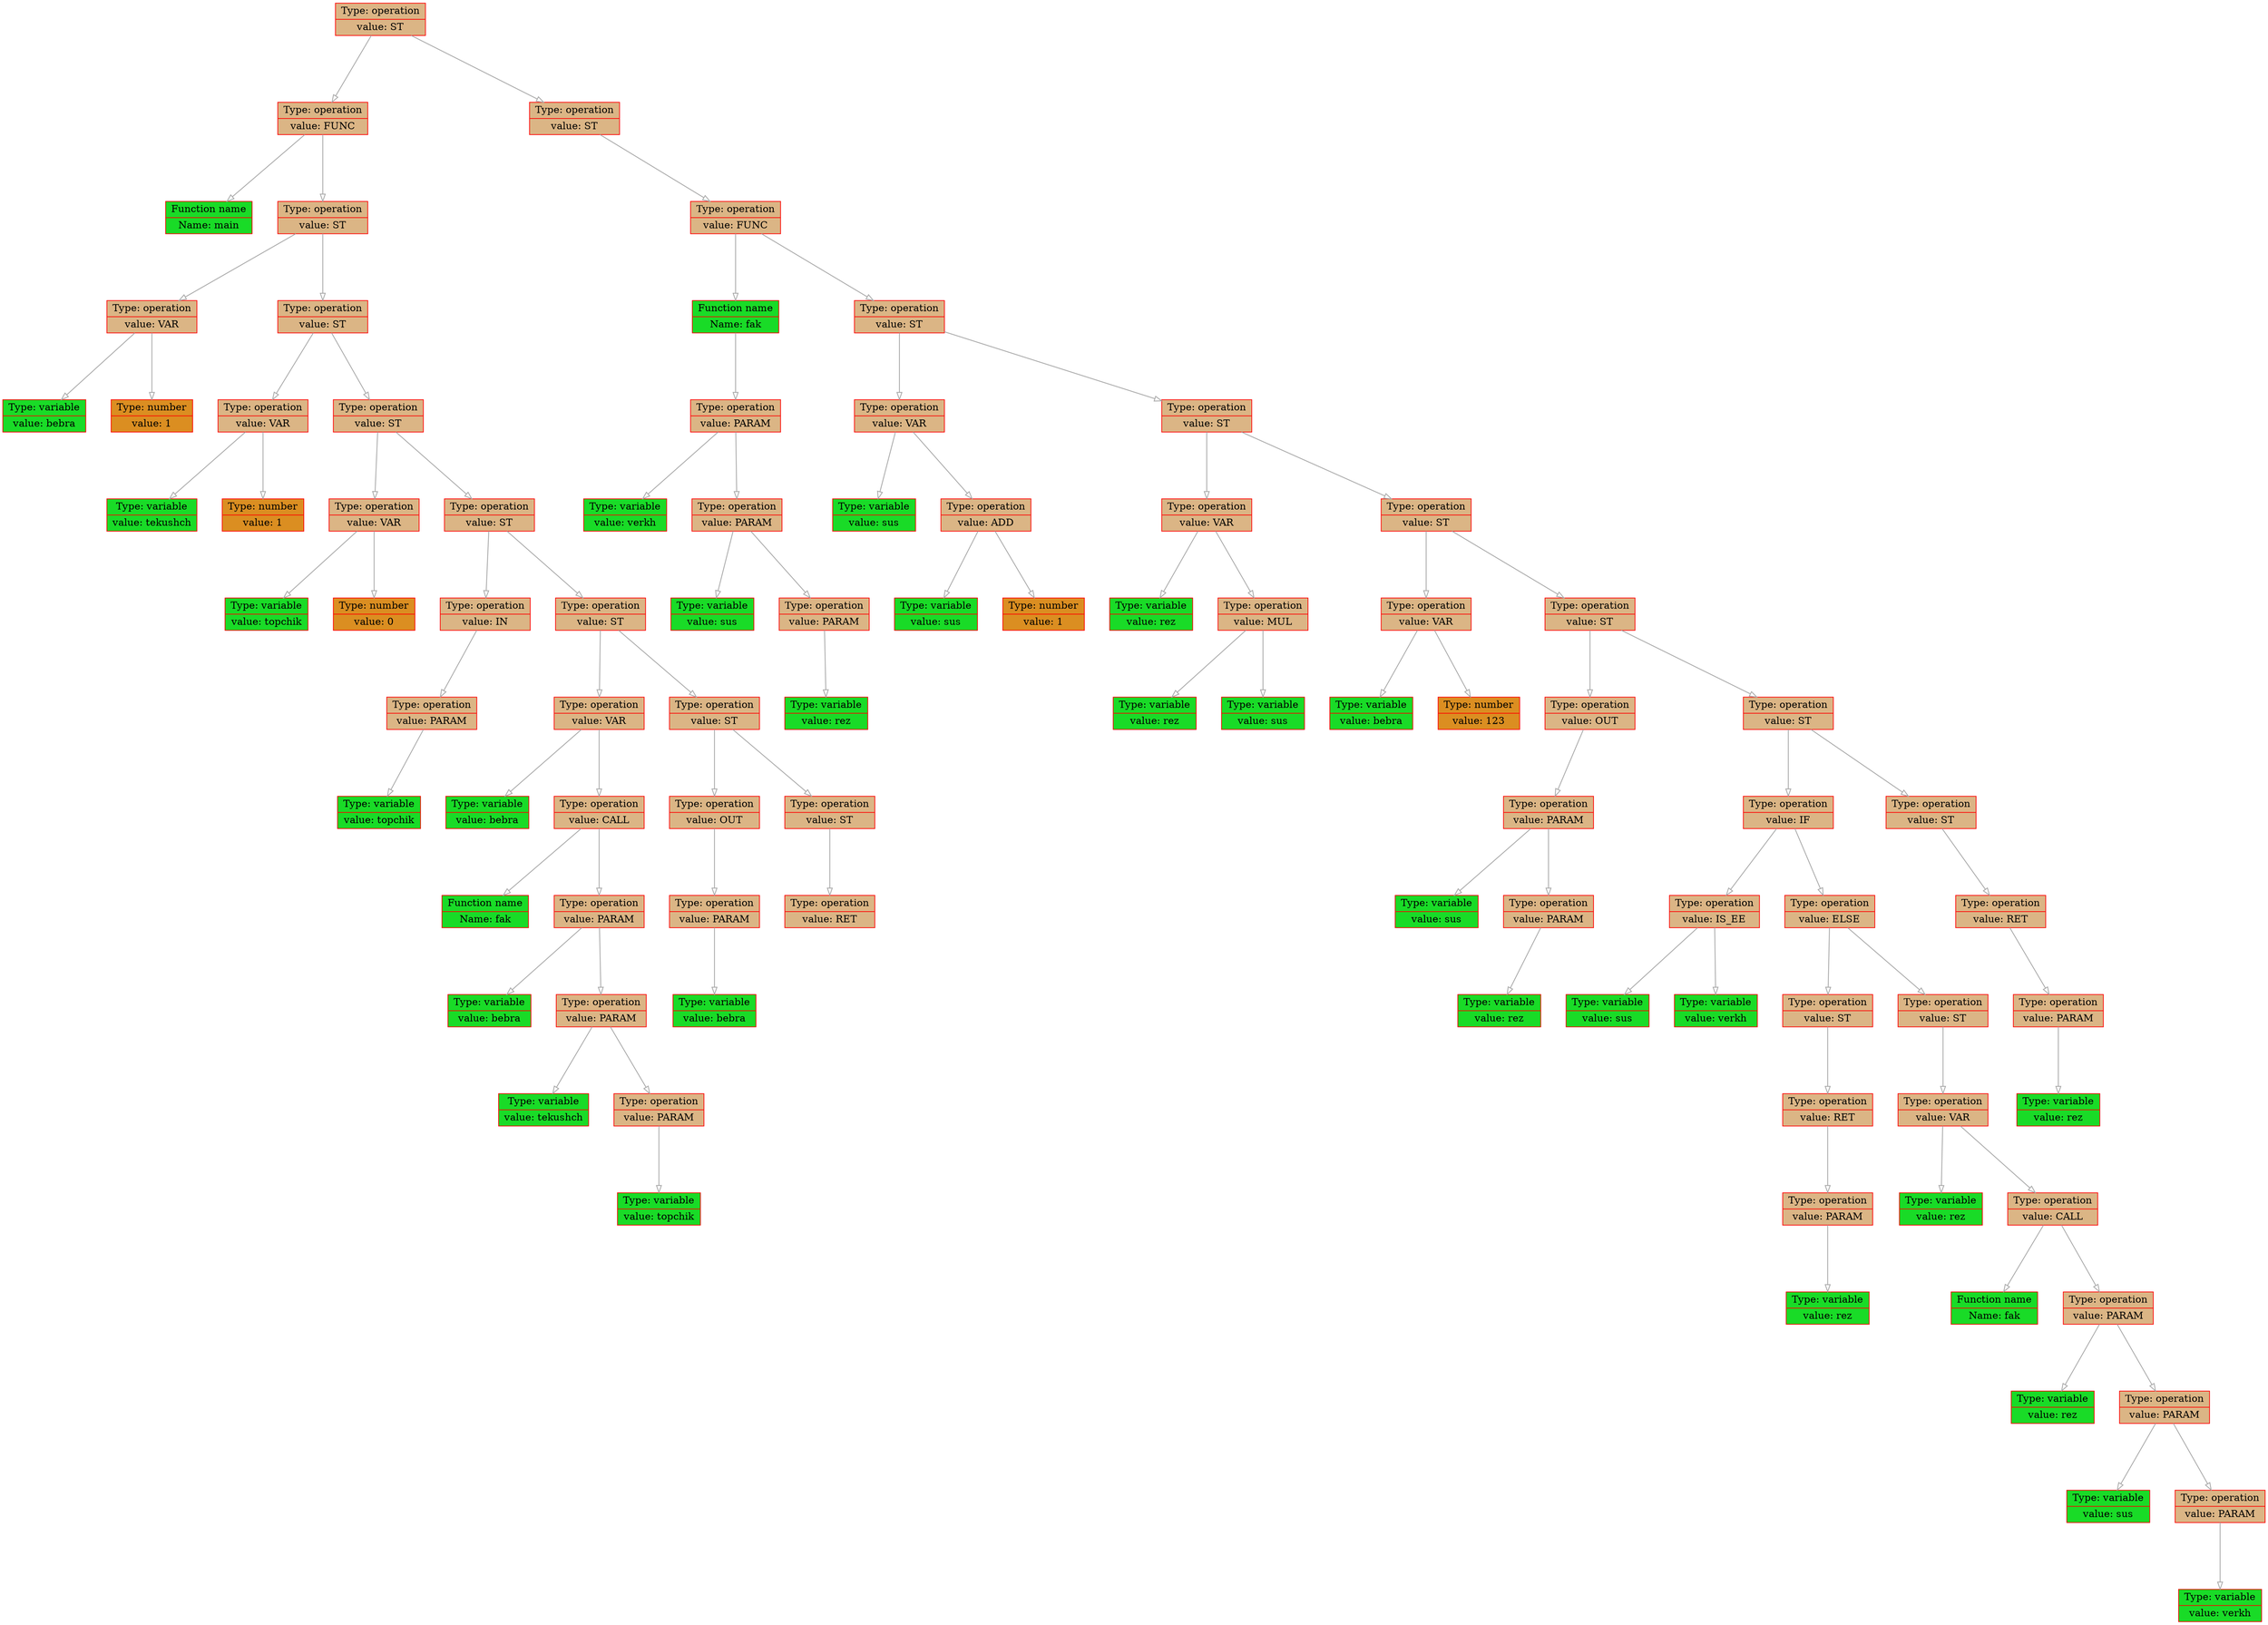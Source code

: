 
    digraph g {
        dpi      = 200;
        fontname = "Comic Sans MS";
        fontsize = 20;
        rankdir   =  TB;
        edge [color = darkgrey, arrowhead = onormal, arrowsize = 1, penwidth = 1.2]
        graph[fillcolor = lightgreen, ranksep = 1.3, nodesep = 0.5,
        style = "rounded, filled",color = green, penwidth = 2]

    Node000002ba6ca058a0[shape=record, width=0.2, style="filled", color="red", fillcolor="#DBB585",label=" {Type: operation | value: ST}"] 
 
Node000002ba6ca04be0[shape=record, width=0.2, style="filled", color="red", fillcolor="#DBB585",label=" {Type: operation | value: FUNC}"] 
 
Node000002ba6cbc1cc0[shape=record, width=0.2, style="filled", color="red", fillcolor="#19DB27",label=" {Function name | Name: main}"] 
 
Node000002ba6ca04d90[shape=record, width=0.2, style="filled", color="red", fillcolor="#DBB585",label=" {Type: operation | value: ST}"] 
 
Node000002ba6cbc1d50[shape=record, width=0.2, style="filled", color="red", fillcolor="#DBB585",label=" {Type: operation | value: VAR}"] 
 
Node000002ba6cbc1cf0[shape=record, width=0.2, style="filled", color="red", fillcolor="#19DB27",label=" {Type: variable | value: bebra}"] 
 
Node000002ba6cbc1d20[shape=record, width=0.2, style="filled", color="red", fillcolor="#DB8E21",label=" {Type: number | value: 1}"] 
 
Node000002ba6ca04710[shape=record, width=0.2, style="filled", color="red", fillcolor="#DBB585",label=" {Type: operation | value: ST}"] 
 
Node000002ba6cbcebe0[shape=record, width=0.2, style="filled", color="red", fillcolor="#DBB585",label=" {Type: operation | value: VAR}"] 
 
Node000002ba6cbc1d80[shape=record, width=0.2, style="filled", color="red", fillcolor="#19DB27",label=" {Type: variable | value: tekushch}"] 
 
Node000002ba6cbc1db0[shape=record, width=0.2, style="filled", color="red", fillcolor="#DB8E21",label=" {Type: number | value: 1}"] 
 
Node000002ba6ca046e0[shape=record, width=0.2, style="filled", color="red", fillcolor="#DBB585",label=" {Type: operation | value: ST}"] 
 
Node000002ba6cbcec70[shape=record, width=0.2, style="filled", color="red", fillcolor="#DBB585",label=" {Type: operation | value: VAR}"] 
 
Node000002ba6cbcec10[shape=record, width=0.2, style="filled", color="red", fillcolor="#19DB27",label=" {Type: variable | value: topchik}"] 
 
Node000002ba6cbcec40[shape=record, width=0.2, style="filled", color="red", fillcolor="#DB8E21",label=" {Type: number | value: 0}"] 
 
Node000002ba6ca04a40[shape=record, width=0.2, style="filled", color="red", fillcolor="#DBB585",label=" {Type: operation | value: ST}"] 
 
Node000002ba6cbced00[shape=record, width=0.2, style="filled", color="red", fillcolor="#DBB585",label=" {Type: operation | value: IN}"] 
 
Node000002ba6cbcecd0[shape=record, width=0.2, style="filled", color="red", fillcolor="#DBB585",label=" {Type: operation | value: PARAM}"] 
 
Node000002ba6cbceca0[shape=record, width=0.2, style="filled", color="red", fillcolor="#19DB27",label=" {Type: variable | value: topchik}"] 
 
Node000002ba6ca04a10[shape=record, width=0.2, style="filled", color="red", fillcolor="#DBB585",label=" {Type: operation | value: ST}"] 
 
Node000002ba6ca04830[shape=record, width=0.2, style="filled", color="red", fillcolor="#DBB585",label=" {Type: operation | value: VAR}"] 
 
Node000002ba6cbced30[shape=record, width=0.2, style="filled", color="red", fillcolor="#19DB27",label=" {Type: variable | value: bebra}"] 
 
Node000002ba6ca048f0[shape=record, width=0.2, style="filled", color="red", fillcolor="#DBB585",label=" {Type: operation | value: CALL}"] 
 
Node000002ba6ca04770[shape=record, width=0.2, style="filled", color="red", fillcolor="#19DB27",label=" {Function name | Name: fak}"] 
 
Node000002ba6ca048c0[shape=record, width=0.2, style="filled", color="red", fillcolor="#DBB585",label=" {Type: operation | value: PARAM}"] 
 
Node000002ba6ca047a0[shape=record, width=0.2, style="filled", color="red", fillcolor="#19DB27",label=" {Type: variable | value: bebra}"] 
 
Node000002ba6ca04740[shape=record, width=0.2, style="filled", color="red", fillcolor="#DBB585",label=" {Type: operation | value: PARAM}"] 
 
Node000002ba6ca047d0[shape=record, width=0.2, style="filled", color="red", fillcolor="#19DB27",label=" {Type: variable | value: tekushch}"] 
 
Node000002ba6ca04800[shape=record, width=0.2, style="filled", color="red", fillcolor="#DBB585",label=" {Type: operation | value: PARAM}"] 
 
Node000002ba6ca049b0[shape=record, width=0.2, style="filled", color="red", fillcolor="#19DB27",label=" {Type: variable | value: topchik}"] 
 
Node000002ba6ca049e0[shape=record, width=0.2, style="filled", color="red", fillcolor="#DBB585",label=" {Type: operation | value: ST}"] 
 
Node000002ba6ca04950[shape=record, width=0.2, style="filled", color="red", fillcolor="#DBB585",label=" {Type: operation | value: OUT}"] 
 
Node000002ba6ca04860[shape=record, width=0.2, style="filled", color="red", fillcolor="#DBB585",label=" {Type: operation | value: PARAM}"] 
 
Node000002ba6ca04920[shape=record, width=0.2, style="filled", color="red", fillcolor="#19DB27",label=" {Type: variable | value: bebra}"] 
 
Node000002ba6ca04980[shape=record, width=0.2, style="filled", color="red", fillcolor="#DBB585",label=" {Type: operation | value: ST}"] 
 
Node000002ba6ca04890[shape=record, width=0.2, style="filled", color="red", fillcolor="#DBB585",label=" {Type: operation | value: RET}"] 
 
Node000002ba6ca05510[shape=record, width=0.2, style="filled", color="red", fillcolor="#DBB585",label=" {Type: operation | value: ST}"] 
 
Node000002ba6ca05540[shape=record, width=0.2, style="filled", color="red", fillcolor="#DBB585",label=" {Type: operation | value: FUNC}"] 
 
Node000002ba6ca04ee0[shape=record, width=0.2, style="filled", color="red", fillcolor="#19DB27",label=" {Function name | Name: fak}"] 
 
Node000002ba6ca04c70[shape=record, width=0.2, style="filled", color="red", fillcolor="#DBB585",label=" {Type: operation | value: PARAM}"] 
 
Node000002ba6ca04e20[shape=record, width=0.2, style="filled", color="red", fillcolor="#19DB27",label=" {Type: variable | value: verkh}"] 
 
Node000002ba6ca05240[shape=record, width=0.2, style="filled", color="red", fillcolor="#DBB585",label=" {Type: operation | value: PARAM}"] 
 
Node000002ba6ca04eb0[shape=record, width=0.2, style="filled", color="red", fillcolor="#19DB27",label=" {Type: variable | value: sus}"] 
 
Node000002ba6ca04e50[shape=record, width=0.2, style="filled", color="red", fillcolor="#DBB585",label=" {Type: operation | value: PARAM}"] 
 
Node000002ba6ca04dc0[shape=record, width=0.2, style="filled", color="red", fillcolor="#19DB27",label=" {Type: variable | value: rez}"] 
 
Node000002ba6ca05570[shape=record, width=0.2, style="filled", color="red", fillcolor="#DBB585",label=" {Type: operation | value: ST}"] 
 
Node000002ba6ca05060[shape=record, width=0.2, style="filled", color="red", fillcolor="#DBB585",label=" {Type: operation | value: VAR}"] 
 
Node000002ba6ca05120[shape=record, width=0.2, style="filled", color="red", fillcolor="#19DB27",label=" {Type: variable | value: sus}"] 
 
Node000002ba6ca04c10[shape=record, width=0.2, style="filled", color="red", fillcolor="#DBB585",label=" {Type: operation | value: ADD}"] 
 
Node000002ba6ca05030[shape=record, width=0.2, style="filled", color="red", fillcolor="#19DB27",label=" {Type: variable | value: sus}"] 
 
Node000002ba6ca04ca0[shape=record, width=0.2, style="filled", color="red", fillcolor="#DB8E21",label=" {Type: number | value: 1}"] 
 
Node000002ba6ca057b0[shape=record, width=0.2, style="filled", color="red", fillcolor="#DBB585",label=" {Type: operation | value: ST}"] 
 
Node000002ba6ca04f70[shape=record, width=0.2, style="filled", color="red", fillcolor="#DBB585",label=" {Type: operation | value: VAR}"] 
 
Node000002ba6ca04b80[shape=record, width=0.2, style="filled", color="red", fillcolor="#19DB27",label=" {Type: variable | value: rez}"] 
 
Node000002ba6ca04b20[shape=record, width=0.2, style="filled", color="red", fillcolor="#DBB585",label=" {Type: operation | value: MUL}"] 
 
Node000002ba6ca05210[shape=record, width=0.2, style="filled", color="red", fillcolor="#19DB27",label=" {Type: variable | value: rez}"] 
 
Node000002ba6ca05150[shape=record, width=0.2, style="filled", color="red", fillcolor="#19DB27",label=" {Type: variable | value: sus}"] 
 
Node000002ba6ca05a80[shape=record, width=0.2, style="filled", color="red", fillcolor="#DBB585",label=" {Type: operation | value: ST}"] 
 
Node000002ba6ca05270[shape=record, width=0.2, style="filled", color="red", fillcolor="#DBB585",label=" {Type: operation | value: VAR}"] 
 
Node000002ba6ca04cd0[shape=record, width=0.2, style="filled", color="red", fillcolor="#19DB27",label=" {Type: variable | value: bebra}"] 
 
Node000002ba6ca04f10[shape=record, width=0.2, style="filled", color="red", fillcolor="#DB8E21",label=" {Type: number | value: 123}"] 
 
Node000002ba6ca05900[shape=record, width=0.2, style="filled", color="red", fillcolor="#DBB585",label=" {Type: operation | value: ST}"] 
 
Node000002ba6ca05180[shape=record, width=0.2, style="filled", color="red", fillcolor="#DBB585",label=" {Type: operation | value: OUT}"] 
 
Node000002ba6ca050c0[shape=record, width=0.2, style="filled", color="red", fillcolor="#DBB585",label=" {Type: operation | value: PARAM}"] 
 
Node000002ba6ca04c40[shape=record, width=0.2, style="filled", color="red", fillcolor="#19DB27",label=" {Type: variable | value: sus}"] 
 
Node000002ba6ca051b0[shape=record, width=0.2, style="filled", color="red", fillcolor="#DBB585",label=" {Type: operation | value: PARAM}"] 
 
Node000002ba6ca05090[shape=record, width=0.2, style="filled", color="red", fillcolor="#19DB27",label=" {Type: variable | value: rez}"] 
 
Node000002ba6ca05600[shape=record, width=0.2, style="filled", color="red", fillcolor="#DBB585",label=" {Type: operation | value: ST}"] 
 
Node000002ba6ca05870[shape=record, width=0.2, style="filled", color="red", fillcolor="#DBB585",label=" {Type: operation | value: IF}"] 
 
Node000002ba6ca04fa0[shape=record, width=0.2, style="filled", color="red", fillcolor="#DBB585",label=" {Type: operation | value: IS_EE}"] 
 
Node000002ba6ca04af0[shape=record, width=0.2, style="filled", color="red", fillcolor="#19DB27",label=" {Type: variable | value: sus}"] 
 
Node000002ba6ca051e0[shape=record, width=0.2, style="filled", color="red", fillcolor="#19DB27",label=" {Type: variable | value: verkh}"] 
 
Node000002ba6ca05990[shape=record, width=0.2, style="filled", color="red", fillcolor="#DBB585",label=" {Type: operation | value: ELSE}"] 
 
Node000002ba6ca04d30[shape=record, width=0.2, style="filled", color="red", fillcolor="#DBB585",label=" {Type: operation | value: ST}"] 
 
Node000002ba6ca04bb0[shape=record, width=0.2, style="filled", color="red", fillcolor="#DBB585",label=" {Type: operation | value: RET}"] 
 
Node000002ba6ca04df0[shape=record, width=0.2, style="filled", color="red", fillcolor="#DBB585",label=" {Type: operation | value: PARAM}"] 
 
Node000002ba6ca04d00[shape=record, width=0.2, style="filled", color="red", fillcolor="#19DB27",label=" {Type: variable | value: rez}"] 
 
Node000002ba6ca05930[shape=record, width=0.2, style="filled", color="red", fillcolor="#DBB585",label=" {Type: operation | value: ST}"] 
 
Node000002ba6ca05a20[shape=record, width=0.2, style="filled", color="red", fillcolor="#DBB585",label=" {Type: operation | value: VAR}"] 
 
Node000002ba6ca04f40[shape=record, width=0.2, style="filled", color="red", fillcolor="#19DB27",label=" {Type: variable | value: rez}"] 
 
Node000002ba6ca05390[shape=record, width=0.2, style="filled", color="red", fillcolor="#DBB585",label=" {Type: operation | value: CALL}"] 
 
Node000002ba6ca050f0[shape=record, width=0.2, style="filled", color="red", fillcolor="#19DB27",label=" {Function name | Name: fak}"] 
 
Node000002ba6ca058d0[shape=record, width=0.2, style="filled", color="red", fillcolor="#DBB585",label=" {Type: operation | value: PARAM}"] 
 
Node000002ba6ca04d60[shape=record, width=0.2, style="filled", color="red", fillcolor="#19DB27",label=" {Type: variable | value: rez}"] 
 
Node000002ba6ca05000[shape=record, width=0.2, style="filled", color="red", fillcolor="#DBB585",label=" {Type: operation | value: PARAM}"] 
 
Node000002ba6ca04e80[shape=record, width=0.2, style="filled", color="red", fillcolor="#19DB27",label=" {Type: variable | value: sus}"] 
 
Node000002ba6ca04b50[shape=record, width=0.2, style="filled", color="red", fillcolor="#DBB585",label=" {Type: operation | value: PARAM}"] 
 
Node000002ba6ca04fd0[shape=record, width=0.2, style="filled", color="red", fillcolor="#19DB27",label=" {Type: variable | value: verkh}"] 
 
Node000002ba6ca05a50[shape=record, width=0.2, style="filled", color="red", fillcolor="#DBB585",label=" {Type: operation | value: ST}"] 
 
Node000002ba6ca05720[shape=record, width=0.2, style="filled", color="red", fillcolor="#DBB585",label=" {Type: operation | value: RET}"] 
 
Node000002ba6ca05330[shape=record, width=0.2, style="filled", color="red", fillcolor="#DBB585",label=" {Type: operation | value: PARAM}"] 
 
Node000002ba6ca056f0[shape=record, width=0.2, style="filled", color="red", fillcolor="#19DB27",label=" {Type: variable | value: rez}"] 
 
Node000002ba6ca058a0->Node000002ba6ca04be0
Node000002ba6ca04be0->Node000002ba6cbc1cc0
Node000002ba6ca04be0->Node000002ba6ca04d90
Node000002ba6ca04d90->Node000002ba6cbc1d50
Node000002ba6cbc1d50->Node000002ba6cbc1cf0
Node000002ba6cbc1d50->Node000002ba6cbc1d20
Node000002ba6ca04d90->Node000002ba6ca04710
Node000002ba6ca04710->Node000002ba6cbcebe0
Node000002ba6cbcebe0->Node000002ba6cbc1d80
Node000002ba6cbcebe0->Node000002ba6cbc1db0
Node000002ba6ca04710->Node000002ba6ca046e0
Node000002ba6ca046e0->Node000002ba6cbcec70
Node000002ba6cbcec70->Node000002ba6cbcec10
Node000002ba6cbcec70->Node000002ba6cbcec40
Node000002ba6ca046e0->Node000002ba6ca04a40
Node000002ba6ca04a40->Node000002ba6cbced00
Node000002ba6cbced00->Node000002ba6cbcecd0
Node000002ba6cbcecd0->Node000002ba6cbceca0
Node000002ba6ca04a40->Node000002ba6ca04a10
Node000002ba6ca04a10->Node000002ba6ca04830
Node000002ba6ca04830->Node000002ba6cbced30
Node000002ba6ca04830->Node000002ba6ca048f0
Node000002ba6ca048f0->Node000002ba6ca04770
Node000002ba6ca048f0->Node000002ba6ca048c0
Node000002ba6ca048c0->Node000002ba6ca047a0
Node000002ba6ca048c0->Node000002ba6ca04740
Node000002ba6ca04740->Node000002ba6ca047d0
Node000002ba6ca04740->Node000002ba6ca04800
Node000002ba6ca04800->Node000002ba6ca049b0
Node000002ba6ca04a10->Node000002ba6ca049e0
Node000002ba6ca049e0->Node000002ba6ca04950
Node000002ba6ca04950->Node000002ba6ca04860
Node000002ba6ca04860->Node000002ba6ca04920
Node000002ba6ca049e0->Node000002ba6ca04980
Node000002ba6ca04980->Node000002ba6ca04890
Node000002ba6ca058a0->Node000002ba6ca05510
Node000002ba6ca05510->Node000002ba6ca05540
Node000002ba6ca05540->Node000002ba6ca04ee0
Node000002ba6ca04ee0->Node000002ba6ca04c70
Node000002ba6ca04c70->Node000002ba6ca04e20
Node000002ba6ca04c70->Node000002ba6ca05240
Node000002ba6ca05240->Node000002ba6ca04eb0
Node000002ba6ca05240->Node000002ba6ca04e50
Node000002ba6ca04e50->Node000002ba6ca04dc0
Node000002ba6ca05540->Node000002ba6ca05570
Node000002ba6ca05570->Node000002ba6ca05060
Node000002ba6ca05060->Node000002ba6ca05120
Node000002ba6ca05060->Node000002ba6ca04c10
Node000002ba6ca04c10->Node000002ba6ca05030
Node000002ba6ca04c10->Node000002ba6ca04ca0
Node000002ba6ca05570->Node000002ba6ca057b0
Node000002ba6ca057b0->Node000002ba6ca04f70
Node000002ba6ca04f70->Node000002ba6ca04b80
Node000002ba6ca04f70->Node000002ba6ca04b20
Node000002ba6ca04b20->Node000002ba6ca05210
Node000002ba6ca04b20->Node000002ba6ca05150
Node000002ba6ca057b0->Node000002ba6ca05a80
Node000002ba6ca05a80->Node000002ba6ca05270
Node000002ba6ca05270->Node000002ba6ca04cd0
Node000002ba6ca05270->Node000002ba6ca04f10
Node000002ba6ca05a80->Node000002ba6ca05900
Node000002ba6ca05900->Node000002ba6ca05180
Node000002ba6ca05180->Node000002ba6ca050c0
Node000002ba6ca050c0->Node000002ba6ca04c40
Node000002ba6ca050c0->Node000002ba6ca051b0
Node000002ba6ca051b0->Node000002ba6ca05090
Node000002ba6ca05900->Node000002ba6ca05600
Node000002ba6ca05600->Node000002ba6ca05870
Node000002ba6ca05870->Node000002ba6ca04fa0
Node000002ba6ca04fa0->Node000002ba6ca04af0
Node000002ba6ca04fa0->Node000002ba6ca051e0
Node000002ba6ca05870->Node000002ba6ca05990
Node000002ba6ca05990->Node000002ba6ca04d30
Node000002ba6ca04d30->Node000002ba6ca04bb0
Node000002ba6ca04bb0->Node000002ba6ca04df0
Node000002ba6ca04df0->Node000002ba6ca04d00
Node000002ba6ca05990->Node000002ba6ca05930
Node000002ba6ca05930->Node000002ba6ca05a20
Node000002ba6ca05a20->Node000002ba6ca04f40
Node000002ba6ca05a20->Node000002ba6ca05390
Node000002ba6ca05390->Node000002ba6ca050f0
Node000002ba6ca05390->Node000002ba6ca058d0
Node000002ba6ca058d0->Node000002ba6ca04d60
Node000002ba6ca058d0->Node000002ba6ca05000
Node000002ba6ca05000->Node000002ba6ca04e80
Node000002ba6ca05000->Node000002ba6ca04b50
Node000002ba6ca04b50->Node000002ba6ca04fd0
Node000002ba6ca05600->Node000002ba6ca05a50
Node000002ba6ca05a50->Node000002ba6ca05720
Node000002ba6ca05720->Node000002ba6ca05330
Node000002ba6ca05330->Node000002ba6ca056f0
}
